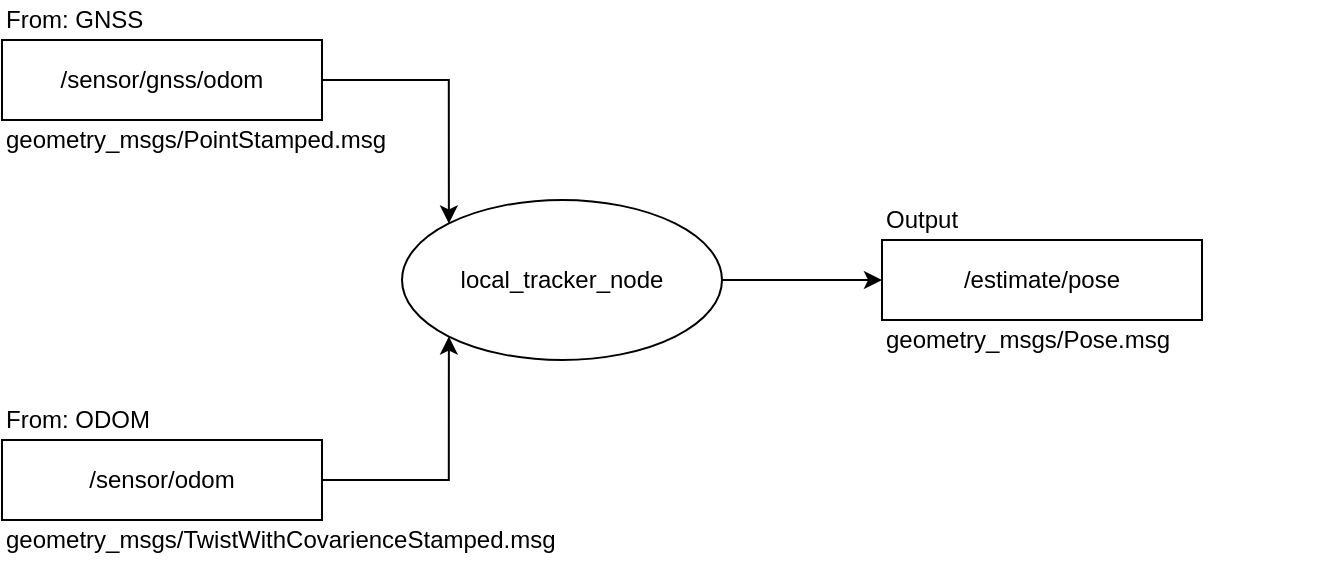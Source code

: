 <mxfile version="14.9.4" type="device"><diagram id="Kmg0emYtgL7wb-AMF5Qc" name="Page-1"><mxGraphModel dx="1185" dy="662" grid="1" gridSize="10" guides="1" tooltips="1" connect="1" arrows="1" fold="1" page="1" pageScale="1" pageWidth="1169" pageHeight="827" math="0" shadow="0"><root><mxCell id="0"/><mxCell id="1" parent="0"/><mxCell id="oVqlPImHBlMePpCI8p-C-6" style="edgeStyle=orthogonalEdgeStyle;rounded=0;orthogonalLoop=1;jettySize=auto;html=1;entryX=0;entryY=0;entryDx=0;entryDy=0;" edge="1" parent="1" source="oVqlPImHBlMePpCI8p-C-1" target="oVqlPImHBlMePpCI8p-C-5"><mxGeometry relative="1" as="geometry"/></mxCell><mxCell id="oVqlPImHBlMePpCI8p-C-1" value="/sensor/gnss/odom" style="rounded=0;whiteSpace=wrap;html=1;" vertex="1" parent="1"><mxGeometry x="320" y="40" width="160" height="40" as="geometry"/></mxCell><mxCell id="oVqlPImHBlMePpCI8p-C-7" style="edgeStyle=orthogonalEdgeStyle;rounded=0;orthogonalLoop=1;jettySize=auto;html=1;entryX=0;entryY=1;entryDx=0;entryDy=0;" edge="1" parent="1" source="oVqlPImHBlMePpCI8p-C-2" target="oVqlPImHBlMePpCI8p-C-5"><mxGeometry relative="1" as="geometry"/></mxCell><mxCell id="oVqlPImHBlMePpCI8p-C-2" value="/sensor/odom" style="rounded=0;whiteSpace=wrap;html=1;" vertex="1" parent="1"><mxGeometry x="320" y="240" width="160" height="40" as="geometry"/></mxCell><mxCell id="oVqlPImHBlMePpCI8p-C-3" value="/estimate/pose" style="rounded=0;whiteSpace=wrap;html=1;" vertex="1" parent="1"><mxGeometry x="760" y="140" width="160" height="40" as="geometry"/></mxCell><mxCell id="oVqlPImHBlMePpCI8p-C-4" value="From: GNSS" style="text;html=1;strokeColor=none;fillColor=none;align=left;verticalAlign=middle;whiteSpace=wrap;rounded=0;" vertex="1" parent="1"><mxGeometry x="320" y="20" width="100" height="20" as="geometry"/></mxCell><mxCell id="oVqlPImHBlMePpCI8p-C-8" style="edgeStyle=orthogonalEdgeStyle;rounded=0;orthogonalLoop=1;jettySize=auto;html=1;entryX=0;entryY=0.5;entryDx=0;entryDy=0;" edge="1" parent="1" source="oVqlPImHBlMePpCI8p-C-5" target="oVqlPImHBlMePpCI8p-C-3"><mxGeometry relative="1" as="geometry"/></mxCell><mxCell id="oVqlPImHBlMePpCI8p-C-5" value="local_tracker_node" style="ellipse;whiteSpace=wrap;html=1;" vertex="1" parent="1"><mxGeometry x="520" y="120" width="160" height="80" as="geometry"/></mxCell><mxCell id="oVqlPImHBlMePpCI8p-C-9" value="From: ODOM" style="text;html=1;strokeColor=none;fillColor=none;align=left;verticalAlign=middle;whiteSpace=wrap;rounded=0;" vertex="1" parent="1"><mxGeometry x="320" y="220" width="100" height="20" as="geometry"/></mxCell><mxCell id="oVqlPImHBlMePpCI8p-C-10" value="geometry_msgs/PointStamped.msg" style="text;html=1;strokeColor=none;fillColor=none;align=left;verticalAlign=middle;whiteSpace=wrap;rounded=0;" vertex="1" parent="1"><mxGeometry x="320" y="80" width="230" height="20" as="geometry"/></mxCell><mxCell id="oVqlPImHBlMePpCI8p-C-11" value="geometry_msgs/TwistWithCovarienceStamped.msg" style="text;html=1;strokeColor=none;fillColor=none;align=left;verticalAlign=middle;whiteSpace=wrap;rounded=0;" vertex="1" parent="1"><mxGeometry x="320" y="280" width="230" height="20" as="geometry"/></mxCell><mxCell id="oVqlPImHBlMePpCI8p-C-13" value="geometry_msgs/Pose.msg" style="text;html=1;strokeColor=none;fillColor=none;align=left;verticalAlign=middle;whiteSpace=wrap;rounded=0;" vertex="1" parent="1"><mxGeometry x="760" y="180" width="230" height="20" as="geometry"/></mxCell><mxCell id="oVqlPImHBlMePpCI8p-C-14" value="Output" style="text;html=1;strokeColor=none;fillColor=none;align=left;verticalAlign=middle;whiteSpace=wrap;rounded=0;" vertex="1" parent="1"><mxGeometry x="760" y="120" width="100" height="20" as="geometry"/></mxCell></root></mxGraphModel></diagram></mxfile>